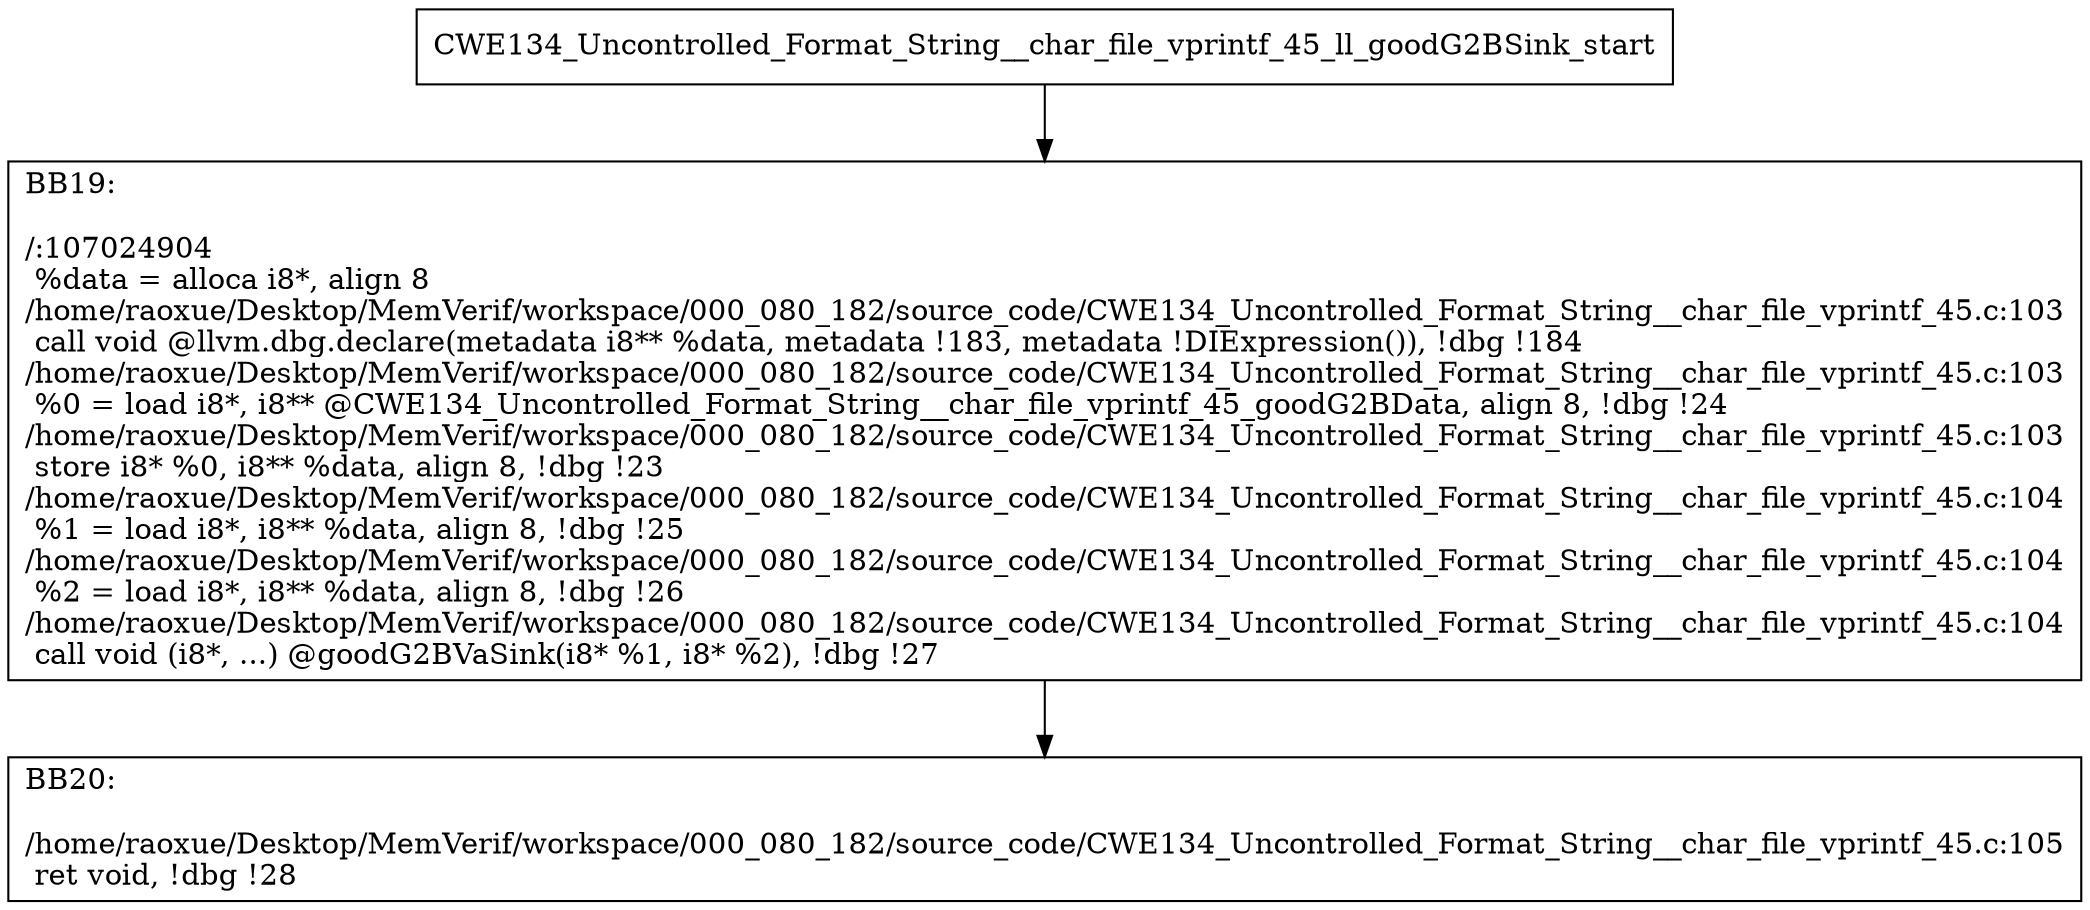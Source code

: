 digraph "CFG for'CWE134_Uncontrolled_Format_String__char_file_vprintf_45_ll_goodG2BSink' function" {
	BBCWE134_Uncontrolled_Format_String__char_file_vprintf_45_ll_goodG2BSink_start[shape=record,label="{CWE134_Uncontrolled_Format_String__char_file_vprintf_45_ll_goodG2BSink_start}"];
	BBCWE134_Uncontrolled_Format_String__char_file_vprintf_45_ll_goodG2BSink_start-> CWE134_Uncontrolled_Format_String__char_file_vprintf_45_ll_goodG2BSinkBB19;
	CWE134_Uncontrolled_Format_String__char_file_vprintf_45_ll_goodG2BSinkBB19 [shape=record, label="{BB19:\l\l/:107024904\l
  %data = alloca i8*, align 8\l
/home/raoxue/Desktop/MemVerif/workspace/000_080_182/source_code/CWE134_Uncontrolled_Format_String__char_file_vprintf_45.c:103\l
  call void @llvm.dbg.declare(metadata i8** %data, metadata !183, metadata !DIExpression()), !dbg !184\l
/home/raoxue/Desktop/MemVerif/workspace/000_080_182/source_code/CWE134_Uncontrolled_Format_String__char_file_vprintf_45.c:103\l
  %0 = load i8*, i8** @CWE134_Uncontrolled_Format_String__char_file_vprintf_45_goodG2BData, align 8, !dbg !24\l
/home/raoxue/Desktop/MemVerif/workspace/000_080_182/source_code/CWE134_Uncontrolled_Format_String__char_file_vprintf_45.c:103\l
  store i8* %0, i8** %data, align 8, !dbg !23\l
/home/raoxue/Desktop/MemVerif/workspace/000_080_182/source_code/CWE134_Uncontrolled_Format_String__char_file_vprintf_45.c:104\l
  %1 = load i8*, i8** %data, align 8, !dbg !25\l
/home/raoxue/Desktop/MemVerif/workspace/000_080_182/source_code/CWE134_Uncontrolled_Format_String__char_file_vprintf_45.c:104\l
  %2 = load i8*, i8** %data, align 8, !dbg !26\l
/home/raoxue/Desktop/MemVerif/workspace/000_080_182/source_code/CWE134_Uncontrolled_Format_String__char_file_vprintf_45.c:104\l
  call void (i8*, ...) @goodG2BVaSink(i8* %1, i8* %2), !dbg !27\l
}"];
	CWE134_Uncontrolled_Format_String__char_file_vprintf_45_ll_goodG2BSinkBB19-> CWE134_Uncontrolled_Format_String__char_file_vprintf_45_ll_goodG2BSinkBB20;
	CWE134_Uncontrolled_Format_String__char_file_vprintf_45_ll_goodG2BSinkBB20 [shape=record, label="{BB20:\l\l/home/raoxue/Desktop/MemVerif/workspace/000_080_182/source_code/CWE134_Uncontrolled_Format_String__char_file_vprintf_45.c:105\l
  ret void, !dbg !28\l
}"];
}

